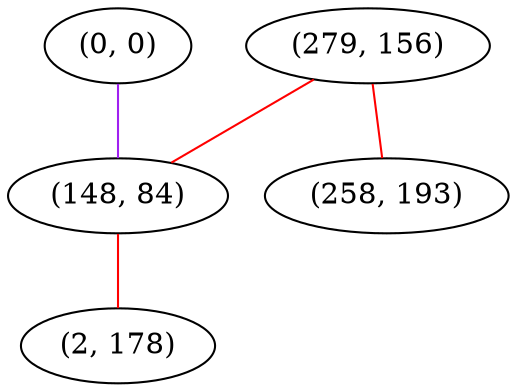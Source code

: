 graph "" {
"(279, 156)";
"(0, 0)";
"(148, 84)";
"(258, 193)";
"(2, 178)";
"(279, 156)" -- "(148, 84)"  [color=red, key=0, weight=1];
"(279, 156)" -- "(258, 193)"  [color=red, key=0, weight=1];
"(0, 0)" -- "(148, 84)"  [color=purple, key=0, weight=4];
"(148, 84)" -- "(2, 178)"  [color=red, key=0, weight=1];
}
